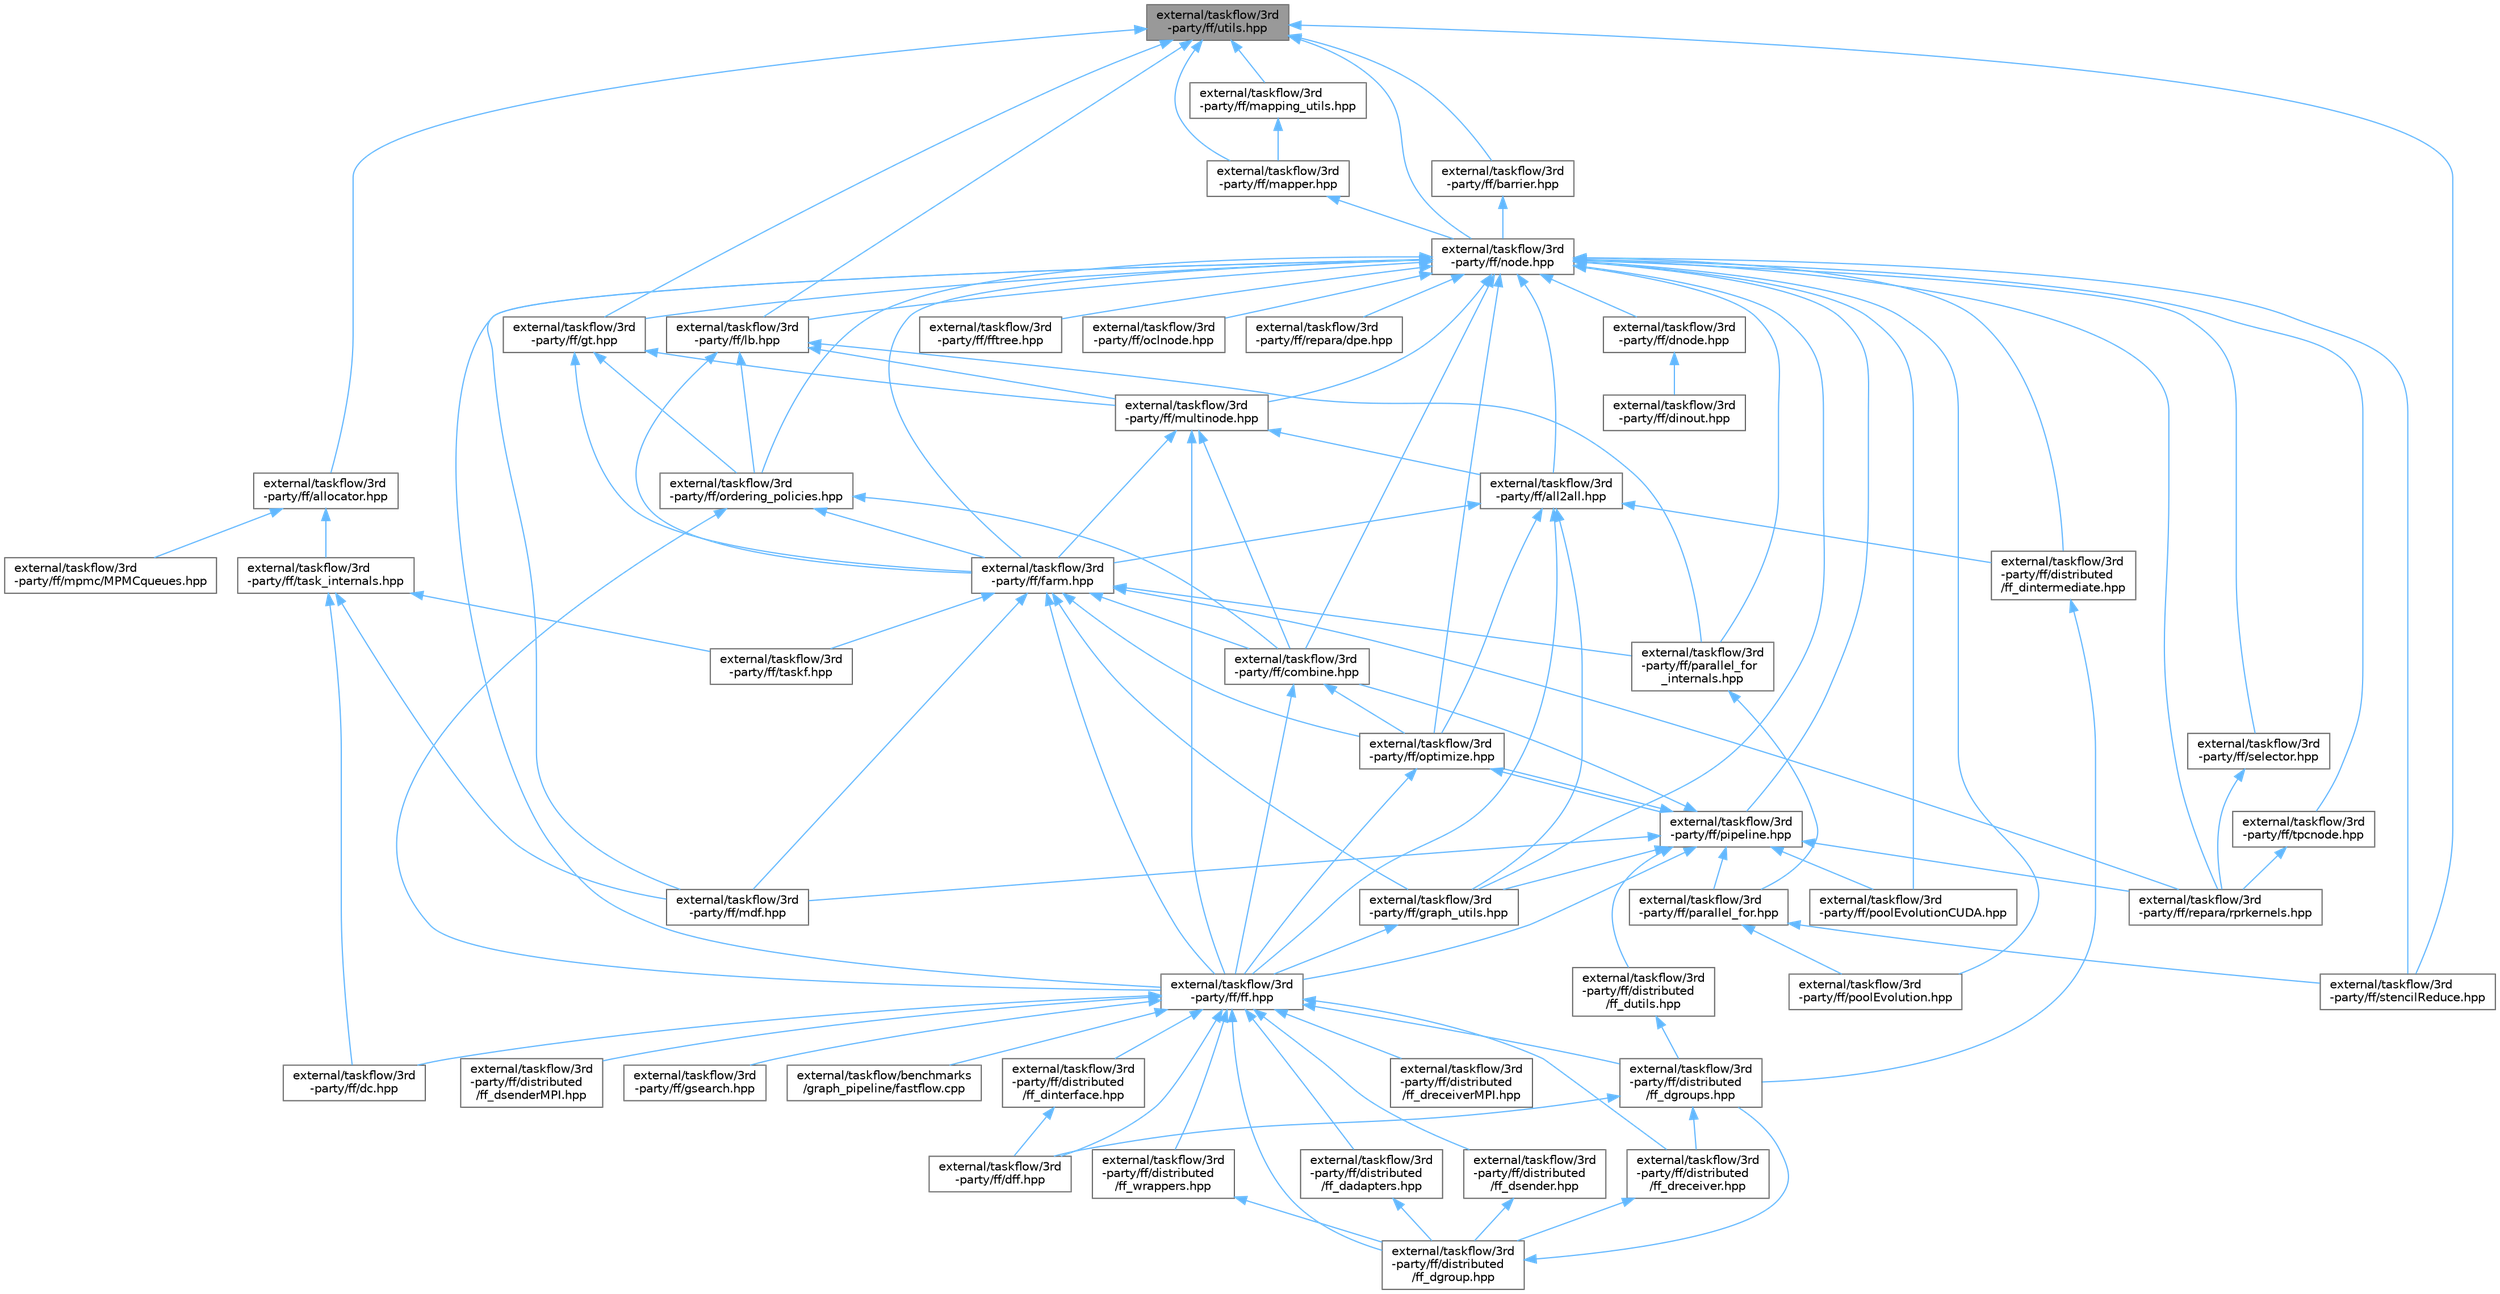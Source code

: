 digraph "external/taskflow/3rd-party/ff/utils.hpp"
{
 // LATEX_PDF_SIZE
  bgcolor="transparent";
  edge [fontname=Helvetica,fontsize=10,labelfontname=Helvetica,labelfontsize=10];
  node [fontname=Helvetica,fontsize=10,shape=box,height=0.2,width=0.4];
  Node1 [id="Node000001",label="external/taskflow/3rd\l-party/ff/utils.hpp",height=0.2,width=0.4,color="gray40", fillcolor="grey60", style="filled", fontcolor="black",tooltip="Utility functions"];
  Node1 -> Node2 [id="edge111_Node000001_Node000002",dir="back",color="steelblue1",style="solid",tooltip=" "];
  Node2 [id="Node000002",label="external/taskflow/3rd\l-party/ff/allocator.hpp",height=0.2,width=0.4,color="grey40", fillcolor="white", style="filled",URL="$allocator_8hpp.html",tooltip="Implementations of the FastFlow's lock-free allocator."];
  Node2 -> Node3 [id="edge112_Node000002_Node000003",dir="back",color="steelblue1",style="solid",tooltip=" "];
  Node3 [id="Node000003",label="external/taskflow/3rd\l-party/ff/mpmc/MPMCqueues.hpp",height=0.2,width=0.4,color="grey40", fillcolor="white", style="filled",URL="$_m_p_m_cqueues_8hpp.html",tooltip="This file contains several MPMC queue implementations. Not currently used."];
  Node2 -> Node4 [id="edge113_Node000002_Node000004",dir="back",color="steelblue1",style="solid",tooltip=" "];
  Node4 [id="Node000004",label="external/taskflow/3rd\l-party/ff/task_internals.hpp",height=0.2,width=0.4,color="grey40", fillcolor="white", style="filled",URL="$task__internals_8hpp.html",tooltip="Internal classes and helping functions for tasks management."];
  Node4 -> Node5 [id="edge114_Node000004_Node000005",dir="back",color="steelblue1",style="solid",tooltip=" "];
  Node5 [id="Node000005",label="external/taskflow/3rd\l-party/ff/dc.hpp",height=0.2,width=0.4,color="grey40", fillcolor="white", style="filled",URL="$dc_8hpp.html",tooltip=" "];
  Node4 -> Node6 [id="edge115_Node000004_Node000006",dir="back",color="steelblue1",style="solid",tooltip=" "];
  Node6 [id="Node000006",label="external/taskflow/3rd\l-party/ff/mdf.hpp",height=0.2,width=0.4,color="grey40", fillcolor="white", style="filled",URL="$mdf_8hpp.html",tooltip="This file implements the macro dataflow pattern."];
  Node4 -> Node7 [id="edge116_Node000004_Node000007",dir="back",color="steelblue1",style="solid",tooltip=" "];
  Node7 [id="Node000007",label="external/taskflow/3rd\l-party/ff/taskf.hpp",height=0.2,width=0.4,color="grey40", fillcolor="white", style="filled",URL="$taskf_8hpp.html",tooltip="This file implements a task parallel pattern whose tasks are functions."];
  Node1 -> Node8 [id="edge117_Node000001_Node000008",dir="back",color="steelblue1",style="solid",tooltip=" "];
  Node8 [id="Node000008",label="external/taskflow/3rd\l-party/ff/barrier.hpp",height=0.2,width=0.4,color="grey40", fillcolor="white", style="filled",URL="$barrier_8hpp.html",tooltip="FastFlow blocking and non-blocking barrier implementations"];
  Node8 -> Node9 [id="edge118_Node000008_Node000009",dir="back",color="steelblue1",style="solid",tooltip=" "];
  Node9 [id="Node000009",label="external/taskflow/3rd\l-party/ff/node.hpp",height=0.2,width=0.4,color="grey40", fillcolor="white", style="filled",URL="$node_8hpp.html",tooltip="FastFlow ff_node"];
  Node9 -> Node10 [id="edge119_Node000009_Node000010",dir="back",color="steelblue1",style="solid",tooltip=" "];
  Node10 [id="Node000010",label="external/taskflow/3rd\l-party/ff/all2all.hpp",height=0.2,width=0.4,color="grey40", fillcolor="white", style="filled",URL="$all2all_8hpp.html",tooltip="FastFlow all-2-all building block"];
  Node10 -> Node11 [id="edge120_Node000010_Node000011",dir="back",color="steelblue1",style="solid",tooltip=" "];
  Node11 [id="Node000011",label="external/taskflow/3rd\l-party/ff/distributed\l/ff_dintermediate.hpp",height=0.2,width=0.4,color="grey40", fillcolor="white", style="filled",URL="$ff__dintermediate_8hpp.html",tooltip=" "];
  Node11 -> Node12 [id="edge121_Node000011_Node000012",dir="back",color="steelblue1",style="solid",tooltip=" "];
  Node12 [id="Node000012",label="external/taskflow/3rd\l-party/ff/distributed\l/ff_dgroups.hpp",height=0.2,width=0.4,color="grey40", fillcolor="white", style="filled",URL="$ff__dgroups_8hpp.html",tooltip=" "];
  Node12 -> Node13 [id="edge122_Node000012_Node000013",dir="back",color="steelblue1",style="solid",tooltip=" "];
  Node13 [id="Node000013",label="external/taskflow/3rd\l-party/ff/dff.hpp",height=0.2,width=0.4,color="grey40", fillcolor="white", style="filled",URL="$dff_8hpp.html",tooltip=" "];
  Node12 -> Node14 [id="edge123_Node000012_Node000014",dir="back",color="steelblue1",style="solid",tooltip=" "];
  Node14 [id="Node000014",label="external/taskflow/3rd\l-party/ff/distributed\l/ff_dreceiver.hpp",height=0.2,width=0.4,color="grey40", fillcolor="white", style="filled",URL="$ff__dreceiver_8hpp.html",tooltip=" "];
  Node14 -> Node15 [id="edge124_Node000014_Node000015",dir="back",color="steelblue1",style="solid",tooltip=" "];
  Node15 [id="Node000015",label="external/taskflow/3rd\l-party/ff/distributed\l/ff_dgroup.hpp",height=0.2,width=0.4,color="grey40", fillcolor="white", style="filled",URL="$ff__dgroup_8hpp.html",tooltip=" "];
  Node15 -> Node12 [id="edge125_Node000015_Node000012",dir="back",color="steelblue1",style="solid",tooltip=" "];
  Node10 -> Node16 [id="edge126_Node000010_Node000016",dir="back",color="steelblue1",style="solid",tooltip=" "];
  Node16 [id="Node000016",label="external/taskflow/3rd\l-party/ff/farm.hpp",height=0.2,width=0.4,color="grey40", fillcolor="white", style="filled",URL="$farm_8hpp.html",tooltip="Farm pattern"];
  Node16 -> Node17 [id="edge127_Node000016_Node000017",dir="back",color="steelblue1",style="solid",tooltip=" "];
  Node17 [id="Node000017",label="external/taskflow/3rd\l-party/ff/combine.hpp",height=0.2,width=0.4,color="grey40", fillcolor="white", style="filled",URL="$combine_8hpp.html",tooltip="FastFlow composition building block"];
  Node17 -> Node18 [id="edge128_Node000017_Node000018",dir="back",color="steelblue1",style="solid",tooltip=" "];
  Node18 [id="Node000018",label="external/taskflow/3rd\l-party/ff/ff.hpp",height=0.2,width=0.4,color="grey40", fillcolor="white", style="filled",URL="$ff_8hpp.html",tooltip=" "];
  Node18 -> Node5 [id="edge129_Node000018_Node000005",dir="back",color="steelblue1",style="solid",tooltip=" "];
  Node18 -> Node13 [id="edge130_Node000018_Node000013",dir="back",color="steelblue1",style="solid",tooltip=" "];
  Node18 -> Node19 [id="edge131_Node000018_Node000019",dir="back",color="steelblue1",style="solid",tooltip=" "];
  Node19 [id="Node000019",label="external/taskflow/3rd\l-party/ff/distributed\l/ff_dadapters.hpp",height=0.2,width=0.4,color="grey40", fillcolor="white", style="filled",URL="$ff__dadapters_8hpp.html",tooltip=" "];
  Node19 -> Node15 [id="edge132_Node000019_Node000015",dir="back",color="steelblue1",style="solid",tooltip=" "];
  Node18 -> Node15 [id="edge133_Node000018_Node000015",dir="back",color="steelblue1",style="solid",tooltip=" "];
  Node18 -> Node12 [id="edge134_Node000018_Node000012",dir="back",color="steelblue1",style="solid",tooltip=" "];
  Node18 -> Node20 [id="edge135_Node000018_Node000020",dir="back",color="steelblue1",style="solid",tooltip=" "];
  Node20 [id="Node000020",label="external/taskflow/3rd\l-party/ff/distributed\l/ff_dinterface.hpp",height=0.2,width=0.4,color="grey40", fillcolor="white", style="filled",URL="$ff__dinterface_8hpp.html",tooltip=" "];
  Node20 -> Node13 [id="edge136_Node000020_Node000013",dir="back",color="steelblue1",style="solid",tooltip=" "];
  Node18 -> Node14 [id="edge137_Node000018_Node000014",dir="back",color="steelblue1",style="solid",tooltip=" "];
  Node18 -> Node21 [id="edge138_Node000018_Node000021",dir="back",color="steelblue1",style="solid",tooltip=" "];
  Node21 [id="Node000021",label="external/taskflow/3rd\l-party/ff/distributed\l/ff_dreceiverMPI.hpp",height=0.2,width=0.4,color="grey40", fillcolor="white", style="filled",URL="$ff__dreceiver_m_p_i_8hpp.html",tooltip=" "];
  Node18 -> Node22 [id="edge139_Node000018_Node000022",dir="back",color="steelblue1",style="solid",tooltip=" "];
  Node22 [id="Node000022",label="external/taskflow/3rd\l-party/ff/distributed\l/ff_dsender.hpp",height=0.2,width=0.4,color="grey40", fillcolor="white", style="filled",URL="$ff__dsender_8hpp.html",tooltip=" "];
  Node22 -> Node15 [id="edge140_Node000022_Node000015",dir="back",color="steelblue1",style="solid",tooltip=" "];
  Node18 -> Node23 [id="edge141_Node000018_Node000023",dir="back",color="steelblue1",style="solid",tooltip=" "];
  Node23 [id="Node000023",label="external/taskflow/3rd\l-party/ff/distributed\l/ff_dsenderMPI.hpp",height=0.2,width=0.4,color="grey40", fillcolor="white", style="filled",URL="$ff__dsender_m_p_i_8hpp.html",tooltip=" "];
  Node18 -> Node24 [id="edge142_Node000018_Node000024",dir="back",color="steelblue1",style="solid",tooltip=" "];
  Node24 [id="Node000024",label="external/taskflow/3rd\l-party/ff/distributed\l/ff_wrappers.hpp",height=0.2,width=0.4,color="grey40", fillcolor="white", style="filled",URL="$ff__wrappers_8hpp.html",tooltip=" "];
  Node24 -> Node15 [id="edge143_Node000024_Node000015",dir="back",color="steelblue1",style="solid",tooltip=" "];
  Node18 -> Node25 [id="edge144_Node000018_Node000025",dir="back",color="steelblue1",style="solid",tooltip=" "];
  Node25 [id="Node000025",label="external/taskflow/3rd\l-party/ff/gsearch.hpp",height=0.2,width=0.4,color="grey40", fillcolor="white", style="filled",URL="$gsearch_8hpp.html",tooltip="This file implements the graph search skeleton."];
  Node18 -> Node26 [id="edge145_Node000018_Node000026",dir="back",color="steelblue1",style="solid",tooltip=" "];
  Node26 [id="Node000026",label="external/taskflow/benchmarks\l/graph_pipeline/fastflow.cpp",height=0.2,width=0.4,color="grey40", fillcolor="white", style="filled",URL="$fastflow_8cpp.html",tooltip=" "];
  Node17 -> Node27 [id="edge146_Node000017_Node000027",dir="back",color="steelblue1",style="solid",tooltip=" "];
  Node27 [id="Node000027",label="external/taskflow/3rd\l-party/ff/optimize.hpp",height=0.2,width=0.4,color="grey40", fillcolor="white", style="filled",URL="$optimize_8hpp.html",tooltip="FastFlow optimization heuristics"];
  Node27 -> Node18 [id="edge147_Node000027_Node000018",dir="back",color="steelblue1",style="solid",tooltip=" "];
  Node27 -> Node28 [id="edge148_Node000027_Node000028",dir="back",color="steelblue1",style="solid",tooltip=" "];
  Node28 [id="Node000028",label="external/taskflow/3rd\l-party/ff/pipeline.hpp",height=0.2,width=0.4,color="grey40", fillcolor="white", style="filled",URL="$3rd-party_2ff_2pipeline_8hpp.html",tooltip="This file implements the pipeline skeleton, both in the high-level pattern syntax (ff::ff_pipe) and l..."];
  Node28 -> Node17 [id="edge149_Node000028_Node000017",dir="back",color="steelblue1",style="solid",tooltip=" "];
  Node28 -> Node29 [id="edge150_Node000028_Node000029",dir="back",color="steelblue1",style="solid",tooltip=" "];
  Node29 [id="Node000029",label="external/taskflow/3rd\l-party/ff/distributed\l/ff_dutils.hpp",height=0.2,width=0.4,color="grey40", fillcolor="white", style="filled",URL="$ff__dutils_8hpp.html",tooltip=" "];
  Node29 -> Node12 [id="edge151_Node000029_Node000012",dir="back",color="steelblue1",style="solid",tooltip=" "];
  Node28 -> Node18 [id="edge152_Node000028_Node000018",dir="back",color="steelblue1",style="solid",tooltip=" "];
  Node28 -> Node30 [id="edge153_Node000028_Node000030",dir="back",color="steelblue1",style="solid",tooltip=" "];
  Node30 [id="Node000030",label="external/taskflow/3rd\l-party/ff/graph_utils.hpp",height=0.2,width=0.4,color="grey40", fillcolor="white", style="filled",URL="$graph__utils_8hpp.html",tooltip="Utility functions for manipulating the concurrency graph"];
  Node30 -> Node18 [id="edge154_Node000030_Node000018",dir="back",color="steelblue1",style="solid",tooltip=" "];
  Node28 -> Node6 [id="edge155_Node000028_Node000006",dir="back",color="steelblue1",style="solid",tooltip=" "];
  Node28 -> Node27 [id="edge156_Node000028_Node000027",dir="back",color="steelblue1",style="solid",tooltip=" "];
  Node28 -> Node31 [id="edge157_Node000028_Node000031",dir="back",color="steelblue1",style="solid",tooltip=" "];
  Node31 [id="Node000031",label="external/taskflow/3rd\l-party/ff/parallel_for.hpp",height=0.2,width=0.4,color="grey40", fillcolor="white", style="filled",URL="$parallel__for_8hpp.html",tooltip="It describes the ParallelFor/ParallelForReduce/ParallelForPipeReduce patterns."];
  Node31 -> Node32 [id="edge158_Node000031_Node000032",dir="back",color="steelblue1",style="solid",tooltip=" "];
  Node32 [id="Node000032",label="external/taskflow/3rd\l-party/ff/poolEvolution.hpp",height=0.2,width=0.4,color="grey40", fillcolor="white", style="filled",URL="$pool_evolution_8hpp.html",tooltip="The PoolEvolution pattern models the evolution of a given population."];
  Node31 -> Node33 [id="edge159_Node000031_Node000033",dir="back",color="steelblue1",style="solid",tooltip=" "];
  Node33 [id="Node000033",label="external/taskflow/3rd\l-party/ff/stencilReduce.hpp",height=0.2,width=0.4,color="grey40", fillcolor="white", style="filled",URL="$stencil_reduce_8hpp.html",tooltip=" "];
  Node28 -> Node34 [id="edge160_Node000028_Node000034",dir="back",color="steelblue1",style="solid",tooltip=" "];
  Node34 [id="Node000034",label="external/taskflow/3rd\l-party/ff/poolEvolutionCUDA.hpp",height=0.2,width=0.4,color="grey40", fillcolor="white", style="filled",URL="$pool_evolution_c_u_d_a_8hpp.html",tooltip=" "];
  Node28 -> Node35 [id="edge161_Node000028_Node000035",dir="back",color="steelblue1",style="solid",tooltip=" "];
  Node35 [id="Node000035",label="external/taskflow/3rd\l-party/ff/repara/rprkernels.hpp",height=0.2,width=0.4,color="grey40", fillcolor="white", style="filled",URL="$rprkernels_8hpp.html",tooltip=" "];
  Node16 -> Node18 [id="edge162_Node000016_Node000018",dir="back",color="steelblue1",style="solid",tooltip=" "];
  Node16 -> Node30 [id="edge163_Node000016_Node000030",dir="back",color="steelblue1",style="solid",tooltip=" "];
  Node16 -> Node6 [id="edge164_Node000016_Node000006",dir="back",color="steelblue1",style="solid",tooltip=" "];
  Node16 -> Node27 [id="edge165_Node000016_Node000027",dir="back",color="steelblue1",style="solid",tooltip=" "];
  Node16 -> Node36 [id="edge166_Node000016_Node000036",dir="back",color="steelblue1",style="solid",tooltip=" "];
  Node36 [id="Node000036",label="external/taskflow/3rd\l-party/ff/parallel_for\l_internals.hpp",height=0.2,width=0.4,color="grey40", fillcolor="white", style="filled",URL="$parallel__for__internals_8hpp.html",tooltip="Internal classes and functions for parallel_for/parallel_reduce skeletons."];
  Node36 -> Node31 [id="edge167_Node000036_Node000031",dir="back",color="steelblue1",style="solid",tooltip=" "];
  Node16 -> Node35 [id="edge168_Node000016_Node000035",dir="back",color="steelblue1",style="solid",tooltip=" "];
  Node16 -> Node7 [id="edge169_Node000016_Node000007",dir="back",color="steelblue1",style="solid",tooltip=" "];
  Node10 -> Node18 [id="edge170_Node000010_Node000018",dir="back",color="steelblue1",style="solid",tooltip=" "];
  Node10 -> Node30 [id="edge171_Node000010_Node000030",dir="back",color="steelblue1",style="solid",tooltip=" "];
  Node10 -> Node27 [id="edge172_Node000010_Node000027",dir="back",color="steelblue1",style="solid",tooltip=" "];
  Node9 -> Node17 [id="edge173_Node000009_Node000017",dir="back",color="steelblue1",style="solid",tooltip=" "];
  Node9 -> Node11 [id="edge174_Node000009_Node000011",dir="back",color="steelblue1",style="solid",tooltip=" "];
  Node9 -> Node37 [id="edge175_Node000009_Node000037",dir="back",color="steelblue1",style="solid",tooltip=" "];
  Node37 [id="Node000037",label="external/taskflow/3rd\l-party/ff/dnode.hpp",height=0.2,width=0.4,color="grey40", fillcolor="white", style="filled",URL="$dnode_8hpp.html",tooltip="Contains the definition of the ff_dnode class, which is an extension of the base class ff_node,..."];
  Node37 -> Node38 [id="edge176_Node000037_Node000038",dir="back",color="steelblue1",style="solid",tooltip=" "];
  Node38 [id="Node000038",label="external/taskflow/3rd\l-party/ff/dinout.hpp",height=0.2,width=0.4,color="grey40", fillcolor="white", style="filled",URL="$dinout_8hpp.html",tooltip=" "];
  Node9 -> Node16 [id="edge177_Node000009_Node000016",dir="back",color="steelblue1",style="solid",tooltip=" "];
  Node9 -> Node18 [id="edge178_Node000009_Node000018",dir="back",color="steelblue1",style="solid",tooltip=" "];
  Node9 -> Node39 [id="edge179_Node000009_Node000039",dir="back",color="steelblue1",style="solid",tooltip=" "];
  Node39 [id="Node000039",label="external/taskflow/3rd\l-party/ff/fftree.hpp",height=0.2,width=0.4,color="grey40", fillcolor="white", style="filled",URL="$fftree_8hpp.html",tooltip=" "];
  Node9 -> Node30 [id="edge180_Node000009_Node000030",dir="back",color="steelblue1",style="solid",tooltip=" "];
  Node9 -> Node40 [id="edge181_Node000009_Node000040",dir="back",color="steelblue1",style="solid",tooltip=" "];
  Node40 [id="Node000040",label="external/taskflow/3rd\l-party/ff/gt.hpp",height=0.2,width=0.4,color="grey40", fillcolor="white", style="filled",URL="$gt_8hpp.html",tooltip="Farm Collector (it is not a ff_node)"];
  Node40 -> Node16 [id="edge182_Node000040_Node000016",dir="back",color="steelblue1",style="solid",tooltip=" "];
  Node40 -> Node41 [id="edge183_Node000040_Node000041",dir="back",color="steelblue1",style="solid",tooltip=" "];
  Node41 [id="Node000041",label="external/taskflow/3rd\l-party/ff/multinode.hpp",height=0.2,width=0.4,color="grey40", fillcolor="white", style="filled",URL="$multinode_8hpp.html",tooltip="FastFlow ff_minode ff_monode and typed versions."];
  Node41 -> Node10 [id="edge184_Node000041_Node000010",dir="back",color="steelblue1",style="solid",tooltip=" "];
  Node41 -> Node17 [id="edge185_Node000041_Node000017",dir="back",color="steelblue1",style="solid",tooltip=" "];
  Node41 -> Node16 [id="edge186_Node000041_Node000016",dir="back",color="steelblue1",style="solid",tooltip=" "];
  Node41 -> Node18 [id="edge187_Node000041_Node000018",dir="back",color="steelblue1",style="solid",tooltip=" "];
  Node40 -> Node42 [id="edge188_Node000040_Node000042",dir="back",color="steelblue1",style="solid",tooltip=" "];
  Node42 [id="Node000042",label="external/taskflow/3rd\l-party/ff/ordering_policies.hpp",height=0.2,width=0.4,color="grey40", fillcolor="white", style="filled",URL="$ordering__policies_8hpp.html",tooltip=" "];
  Node42 -> Node17 [id="edge189_Node000042_Node000017",dir="back",color="steelblue1",style="solid",tooltip=" "];
  Node42 -> Node16 [id="edge190_Node000042_Node000016",dir="back",color="steelblue1",style="solid",tooltip=" "];
  Node42 -> Node18 [id="edge191_Node000042_Node000018",dir="back",color="steelblue1",style="solid",tooltip=" "];
  Node9 -> Node43 [id="edge192_Node000009_Node000043",dir="back",color="steelblue1",style="solid",tooltip=" "];
  Node43 [id="Node000043",label="external/taskflow/3rd\l-party/ff/lb.hpp",height=0.2,width=0.4,color="grey40", fillcolor="white", style="filled",URL="$lb_8hpp.html",tooltip="Farm Emitter (not a ff_node)"];
  Node43 -> Node16 [id="edge193_Node000043_Node000016",dir="back",color="steelblue1",style="solid",tooltip=" "];
  Node43 -> Node41 [id="edge194_Node000043_Node000041",dir="back",color="steelblue1",style="solid",tooltip=" "];
  Node43 -> Node42 [id="edge195_Node000043_Node000042",dir="back",color="steelblue1",style="solid",tooltip=" "];
  Node43 -> Node36 [id="edge196_Node000043_Node000036",dir="back",color="steelblue1",style="solid",tooltip=" "];
  Node9 -> Node6 [id="edge197_Node000009_Node000006",dir="back",color="steelblue1",style="solid",tooltip=" "];
  Node9 -> Node41 [id="edge198_Node000009_Node000041",dir="back",color="steelblue1",style="solid",tooltip=" "];
  Node9 -> Node44 [id="edge199_Node000009_Node000044",dir="back",color="steelblue1",style="solid",tooltip=" "];
  Node44 [id="Node000044",label="external/taskflow/3rd\l-party/ff/oclnode.hpp",height=0.2,width=0.4,color="grey40", fillcolor="white", style="filled",URL="$oclnode_8hpp.html",tooltip="FastFlow OpenCL interface node"];
  Node9 -> Node27 [id="edge200_Node000009_Node000027",dir="back",color="steelblue1",style="solid",tooltip=" "];
  Node9 -> Node42 [id="edge201_Node000009_Node000042",dir="back",color="steelblue1",style="solid",tooltip=" "];
  Node9 -> Node36 [id="edge202_Node000009_Node000036",dir="back",color="steelblue1",style="solid",tooltip=" "];
  Node9 -> Node28 [id="edge203_Node000009_Node000028",dir="back",color="steelblue1",style="solid",tooltip=" "];
  Node9 -> Node32 [id="edge204_Node000009_Node000032",dir="back",color="steelblue1",style="solid",tooltip=" "];
  Node9 -> Node34 [id="edge205_Node000009_Node000034",dir="back",color="steelblue1",style="solid",tooltip=" "];
  Node9 -> Node45 [id="edge206_Node000009_Node000045",dir="back",color="steelblue1",style="solid",tooltip=" "];
  Node45 [id="Node000045",label="external/taskflow/3rd\l-party/ff/repara/dpe.hpp",height=0.2,width=0.4,color="grey40", fillcolor="white", style="filled",URL="$dpe_8hpp.html",tooltip=" "];
  Node9 -> Node35 [id="edge207_Node000009_Node000035",dir="back",color="steelblue1",style="solid",tooltip=" "];
  Node9 -> Node46 [id="edge208_Node000009_Node000046",dir="back",color="steelblue1",style="solid",tooltip=" "];
  Node46 [id="Node000046",label="external/taskflow/3rd\l-party/ff/selector.hpp",height=0.2,width=0.4,color="grey40", fillcolor="white", style="filled",URL="$selector_8hpp.html",tooltip=" "];
  Node46 -> Node35 [id="edge209_Node000046_Node000035",dir="back",color="steelblue1",style="solid",tooltip=" "];
  Node9 -> Node33 [id="edge210_Node000009_Node000033",dir="back",color="steelblue1",style="solid",tooltip=" "];
  Node9 -> Node47 [id="edge211_Node000009_Node000047",dir="back",color="steelblue1",style="solid",tooltip=" "];
  Node47 [id="Node000047",label="external/taskflow/3rd\l-party/ff/tpcnode.hpp",height=0.2,width=0.4,color="grey40", fillcolor="white", style="filled",URL="$tpcnode_8hpp.html",tooltip="FastFlow Thread Pool Composer (TPC) interface node"];
  Node47 -> Node35 [id="edge212_Node000047_Node000035",dir="back",color="steelblue1",style="solid",tooltip=" "];
  Node1 -> Node40 [id="edge213_Node000001_Node000040",dir="back",color="steelblue1",style="solid",tooltip=" "];
  Node1 -> Node43 [id="edge214_Node000001_Node000043",dir="back",color="steelblue1",style="solid",tooltip=" "];
  Node1 -> Node48 [id="edge215_Node000001_Node000048",dir="back",color="steelblue1",style="solid",tooltip=" "];
  Node48 [id="Node000048",label="external/taskflow/3rd\l-party/ff/mapper.hpp",height=0.2,width=0.4,color="grey40", fillcolor="white", style="filled",URL="$mapper_8hpp.html",tooltip="This file contains the thread mapper definition used in FastFlow"];
  Node48 -> Node9 [id="edge216_Node000048_Node000009",dir="back",color="steelblue1",style="solid",tooltip=" "];
  Node1 -> Node49 [id="edge217_Node000001_Node000049",dir="back",color="steelblue1",style="solid",tooltip=" "];
  Node49 [id="Node000049",label="external/taskflow/3rd\l-party/ff/mapping_utils.hpp",height=0.2,width=0.4,color="grey40", fillcolor="white", style="filled",URL="$mapping__utils_8hpp.html",tooltip="This file contains utilities for plaform inspection and thread pinning"];
  Node49 -> Node48 [id="edge218_Node000049_Node000048",dir="back",color="steelblue1",style="solid",tooltip=" "];
  Node1 -> Node9 [id="edge219_Node000001_Node000009",dir="back",color="steelblue1",style="solid",tooltip=" "];
  Node1 -> Node33 [id="edge220_Node000001_Node000033",dir="back",color="steelblue1",style="solid",tooltip=" "];
}

